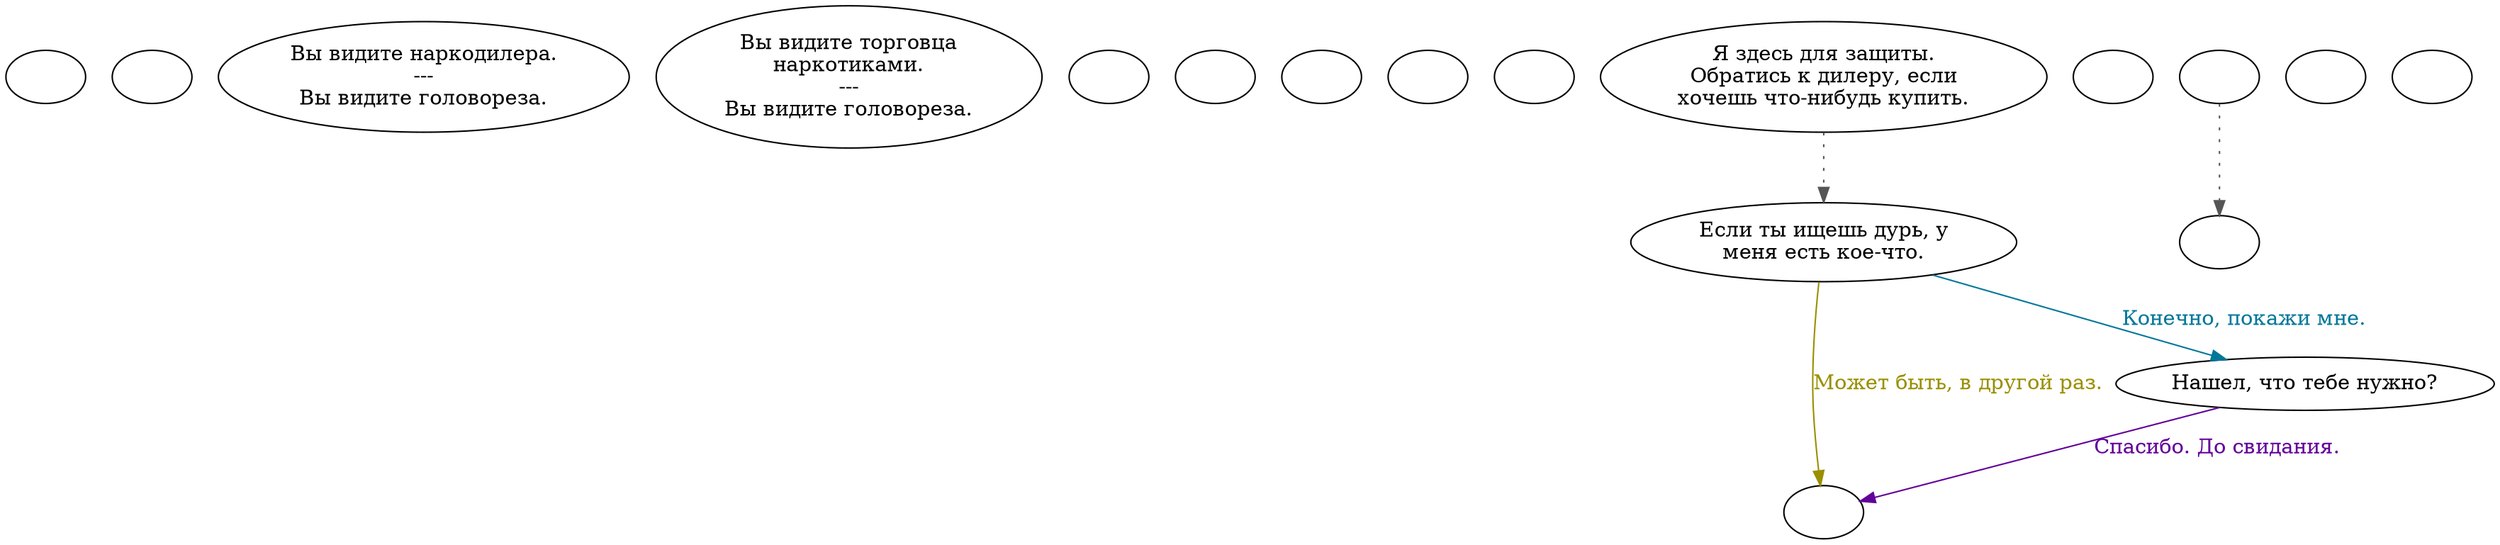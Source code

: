 digraph dcdealer {
  "start" [style=filled       fillcolor="#FFFFFF"       color="#000000"]
  "start" [label=""]
  "use_p_proc" [style=filled       fillcolor="#FFFFFF"       color="#000000"]
  "use_p_proc" [label=""]
  "look_at_p_proc" [style=filled       fillcolor="#FFFFFF"       color="#000000"]
  "look_at_p_proc" [label="Вы видите наркодилера.\n---\nВы видите головореза."]
  "description_p_proc" [style=filled       fillcolor="#FFFFFF"       color="#000000"]
  "description_p_proc" [label="Вы видите торговца\nнаркотиками.\n---\nВы видите головореза."]
  "use_skill_on_p_proc" [style=filled       fillcolor="#FFFFFF"       color="#000000"]
  "use_skill_on_p_proc" [label=""]
  "use_obj_on_p_proc" [style=filled       fillcolor="#FFFFFF"       color="#000000"]
  "use_obj_on_p_proc" [label=""]
  "damage_p_proc" [style=filled       fillcolor="#FFFFFF"       color="#000000"]
  "damage_p_proc" [label=""]
  "map_enter_p_proc" [style=filled       fillcolor="#FFFFFF"       color="#000000"]
  "map_enter_p_proc" [label=""]
  "map_update_p_proc" [style=filled       fillcolor="#FFFFFF"       color="#000000"]
  "map_update_p_proc" [label=""]
  "talk_p_proc" [style=filled       fillcolor="#FFFFFF"       color="#000000"]
  "talk_p_proc" -> "Node001" [style=dotted color="#555555"]
  "talk_p_proc" [label="Я здесь для защиты.\nОбратись к дилеру, если\nхочешь что-нибудь купить."]
  "critter_p_proc" [style=filled       fillcolor="#FFFFFF"       color="#000000"]
  "critter_p_proc" [label=""]
  "pickup_p_proc" [style=filled       fillcolor="#FFFFFF"       color="#000000"]
  "pickup_p_proc" -> "Node998" [style=dotted color="#555555"]
  "pickup_p_proc" [label=""]
  "destroy_p_proc" [style=filled       fillcolor="#FFFFFF"       color="#000000"]
  "destroy_p_proc" [label=""]
  "Node999" [style=filled       fillcolor="#FFFFFF"       color="#000000"]
  "Node999" [label=""]
  "Node998" [style=filled       fillcolor="#FFFFFF"       color="#000000"]
  "Node998" [label=""]
  "Node001" [style=filled       fillcolor="#FFFFFF"       color="#000000"]
  "Node001" [label="Если ты ищешь дурь, у\nменя есть кое-что."]
  "Node001" -> "NodeBarter" [label="Конечно, покажи мне." color="#007799" fontcolor="#007799"]
  "Node001" -> "Node999" [label="Может быть, в другой раз." color="#998F00" fontcolor="#998F00"]
  "NodeBarter" [style=filled       fillcolor="#FFFFFF"       color="#000000"]
  "NodeBarter" [label="Нашел, что тебе нужно?"]
  "NodeBarter" -> "Node999" [label="Спасибо. До свидания." color="#620099" fontcolor="#620099"]
  "timed_event_p_proc" [style=filled       fillcolor="#FFFFFF"       color="#000000"]
  "timed_event_p_proc" [label=""]
}